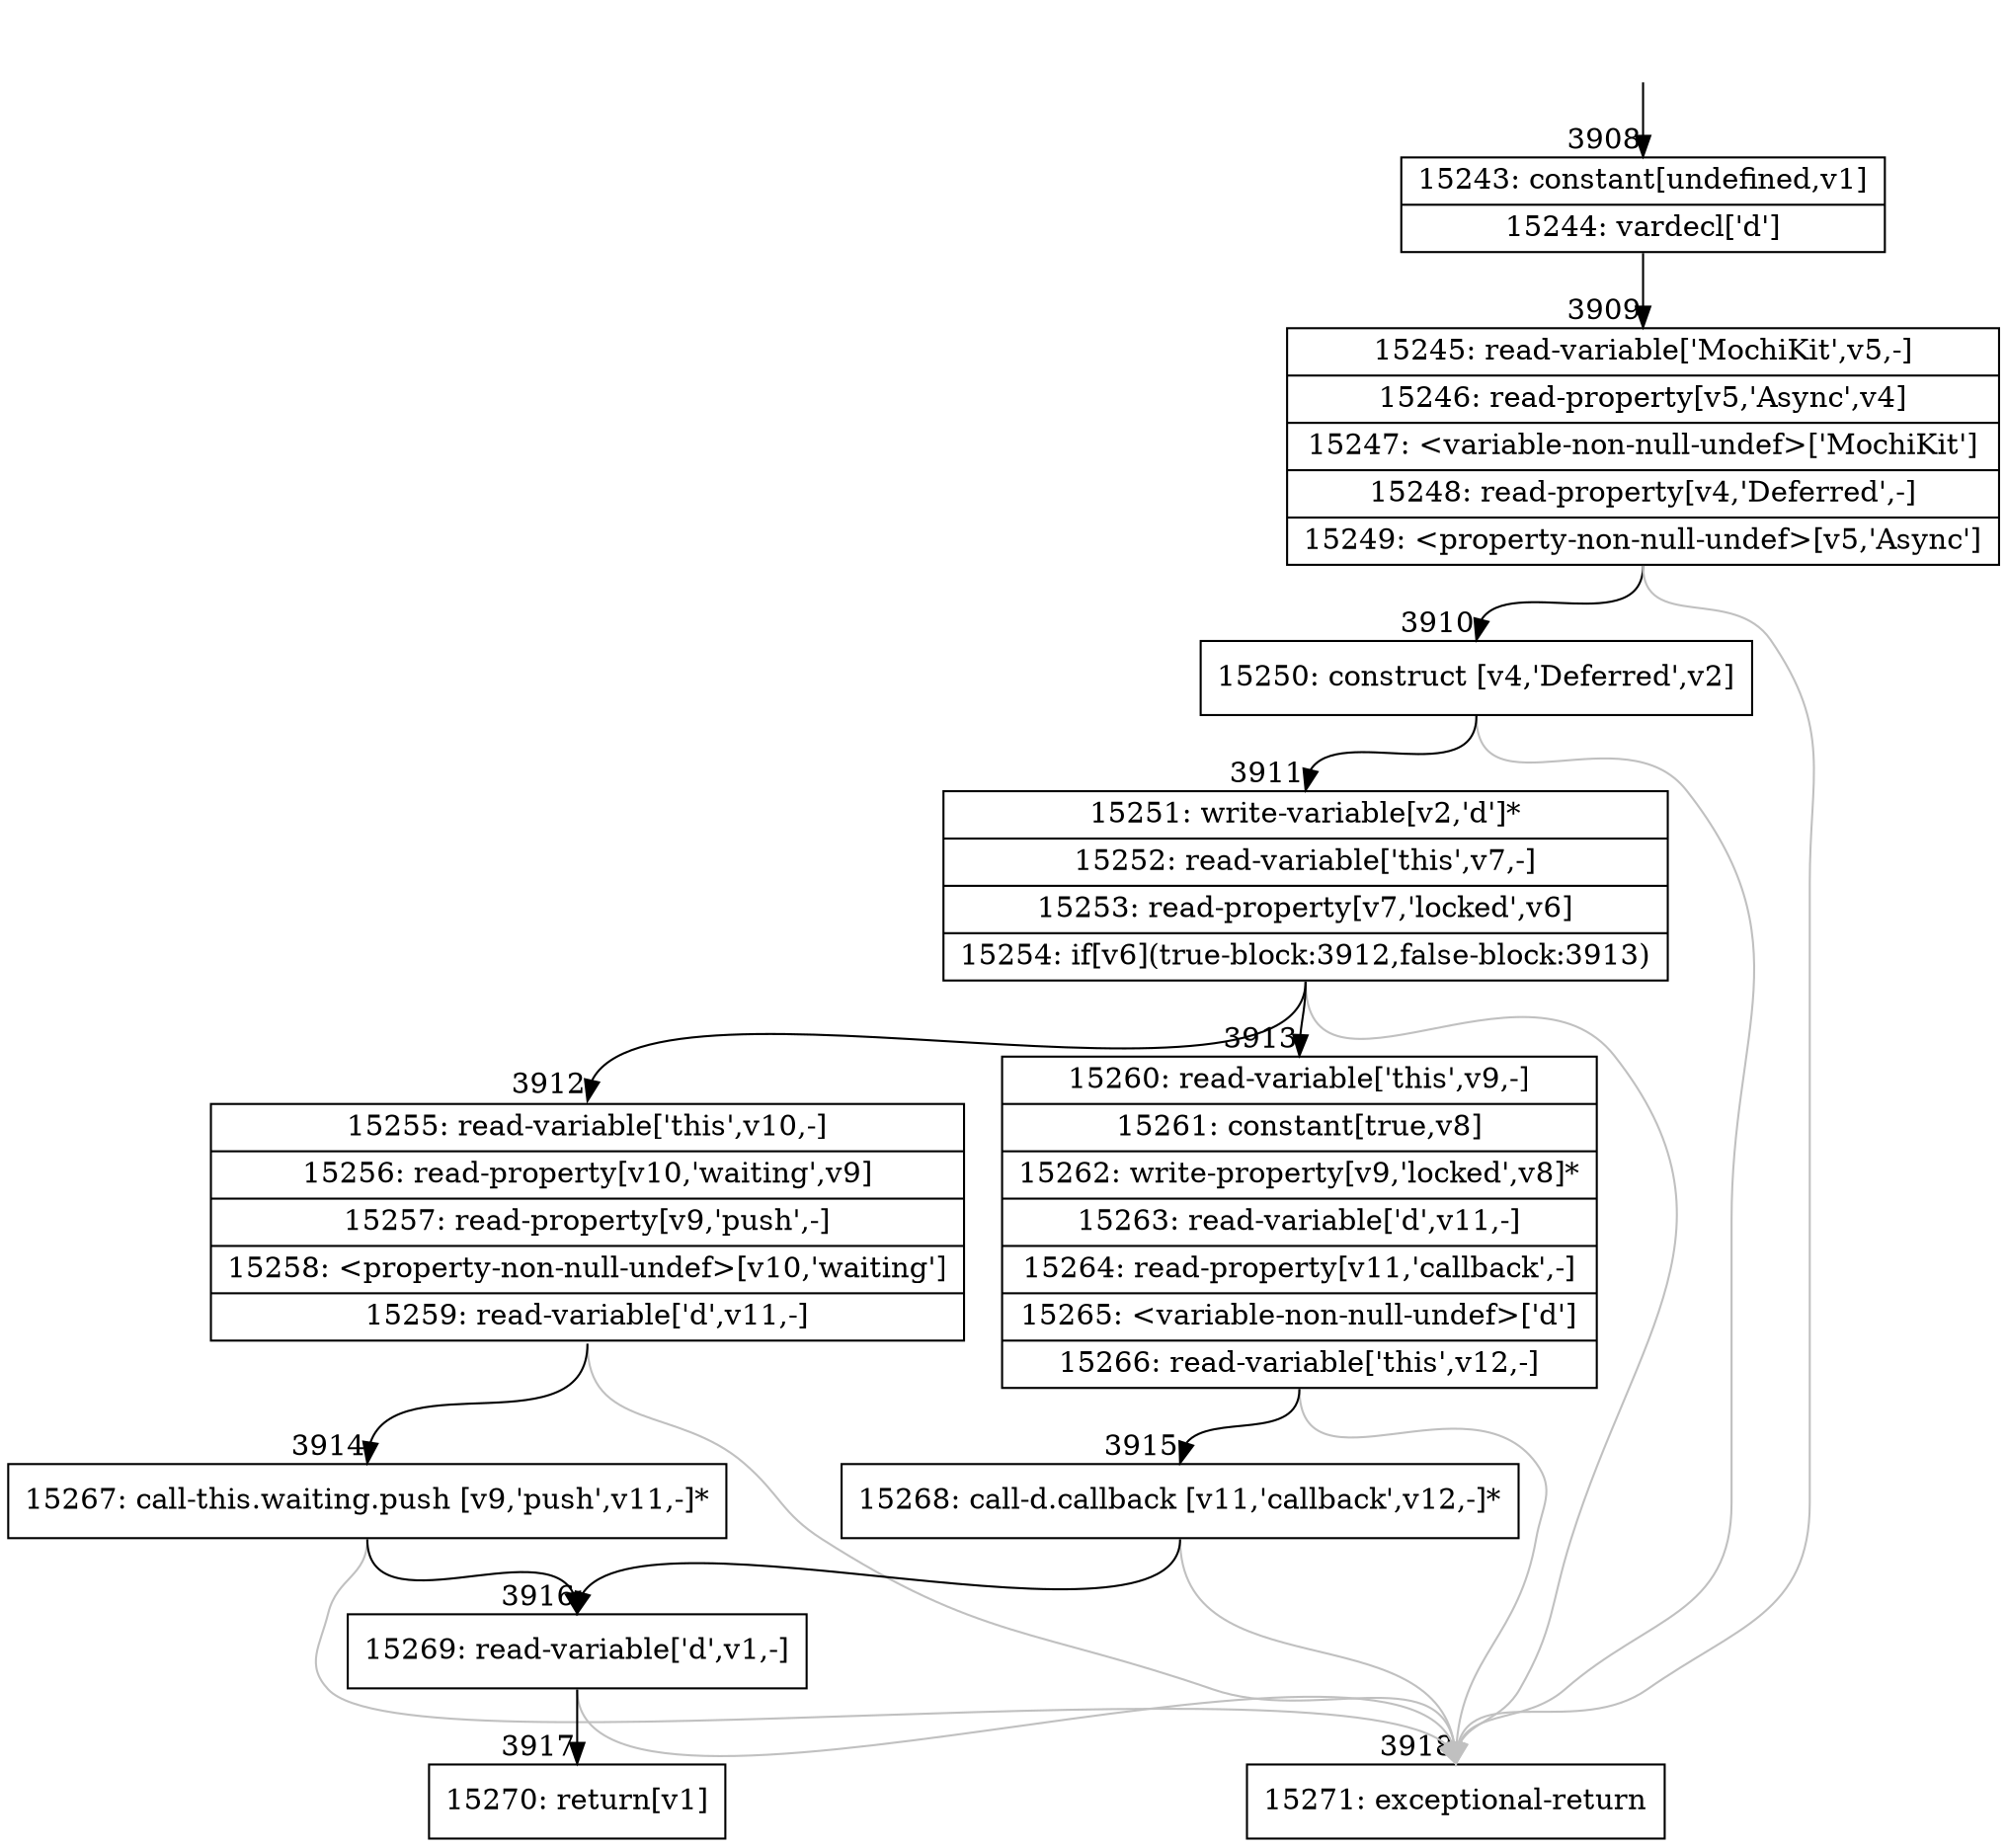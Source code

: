 digraph {
rankdir="TD"
BB_entry297[shape=none,label=""];
BB_entry297 -> BB3908 [tailport=s, headport=n, headlabel="    3908"]
BB3908 [shape=record label="{15243: constant[undefined,v1]|15244: vardecl['d']}" ] 
BB3908 -> BB3909 [tailport=s, headport=n, headlabel="      3909"]
BB3909 [shape=record label="{15245: read-variable['MochiKit',v5,-]|15246: read-property[v5,'Async',v4]|15247: \<variable-non-null-undef\>['MochiKit']|15248: read-property[v4,'Deferred',-]|15249: \<property-non-null-undef\>[v5,'Async']}" ] 
BB3909 -> BB3910 [tailport=s, headport=n, headlabel="      3910"]
BB3909 -> BB3918 [tailport=s, headport=n, color=gray, headlabel="      3918"]
BB3910 [shape=record label="{15250: construct [v4,'Deferred',v2]}" ] 
BB3910 -> BB3911 [tailport=s, headport=n, headlabel="      3911"]
BB3910 -> BB3918 [tailport=s, headport=n, color=gray]
BB3911 [shape=record label="{15251: write-variable[v2,'d']*|15252: read-variable['this',v7,-]|15253: read-property[v7,'locked',v6]|15254: if[v6](true-block:3912,false-block:3913)}" ] 
BB3911 -> BB3912 [tailport=s, headport=n, headlabel="      3912"]
BB3911 -> BB3913 [tailport=s, headport=n, headlabel="      3913"]
BB3911 -> BB3918 [tailport=s, headport=n, color=gray]
BB3912 [shape=record label="{15255: read-variable['this',v10,-]|15256: read-property[v10,'waiting',v9]|15257: read-property[v9,'push',-]|15258: \<property-non-null-undef\>[v10,'waiting']|15259: read-variable['d',v11,-]}" ] 
BB3912 -> BB3914 [tailport=s, headport=n, headlabel="      3914"]
BB3912 -> BB3918 [tailport=s, headport=n, color=gray]
BB3913 [shape=record label="{15260: read-variable['this',v9,-]|15261: constant[true,v8]|15262: write-property[v9,'locked',v8]*|15263: read-variable['d',v11,-]|15264: read-property[v11,'callback',-]|15265: \<variable-non-null-undef\>['d']|15266: read-variable['this',v12,-]}" ] 
BB3913 -> BB3915 [tailport=s, headport=n, headlabel="      3915"]
BB3913 -> BB3918 [tailport=s, headport=n, color=gray]
BB3914 [shape=record label="{15267: call-this.waiting.push [v9,'push',v11,-]*}" ] 
BB3914 -> BB3916 [tailport=s, headport=n, headlabel="      3916"]
BB3914 -> BB3918 [tailport=s, headport=n, color=gray]
BB3915 [shape=record label="{15268: call-d.callback [v11,'callback',v12,-]*}" ] 
BB3915 -> BB3916 [tailport=s, headport=n]
BB3915 -> BB3918 [tailport=s, headport=n, color=gray]
BB3916 [shape=record label="{15269: read-variable['d',v1,-]}" ] 
BB3916 -> BB3917 [tailport=s, headport=n, headlabel="      3917"]
BB3916 -> BB3918 [tailport=s, headport=n, color=gray]
BB3917 [shape=record label="{15270: return[v1]}" ] 
BB3918 [shape=record label="{15271: exceptional-return}" ] 
//#$~ 2616
}
